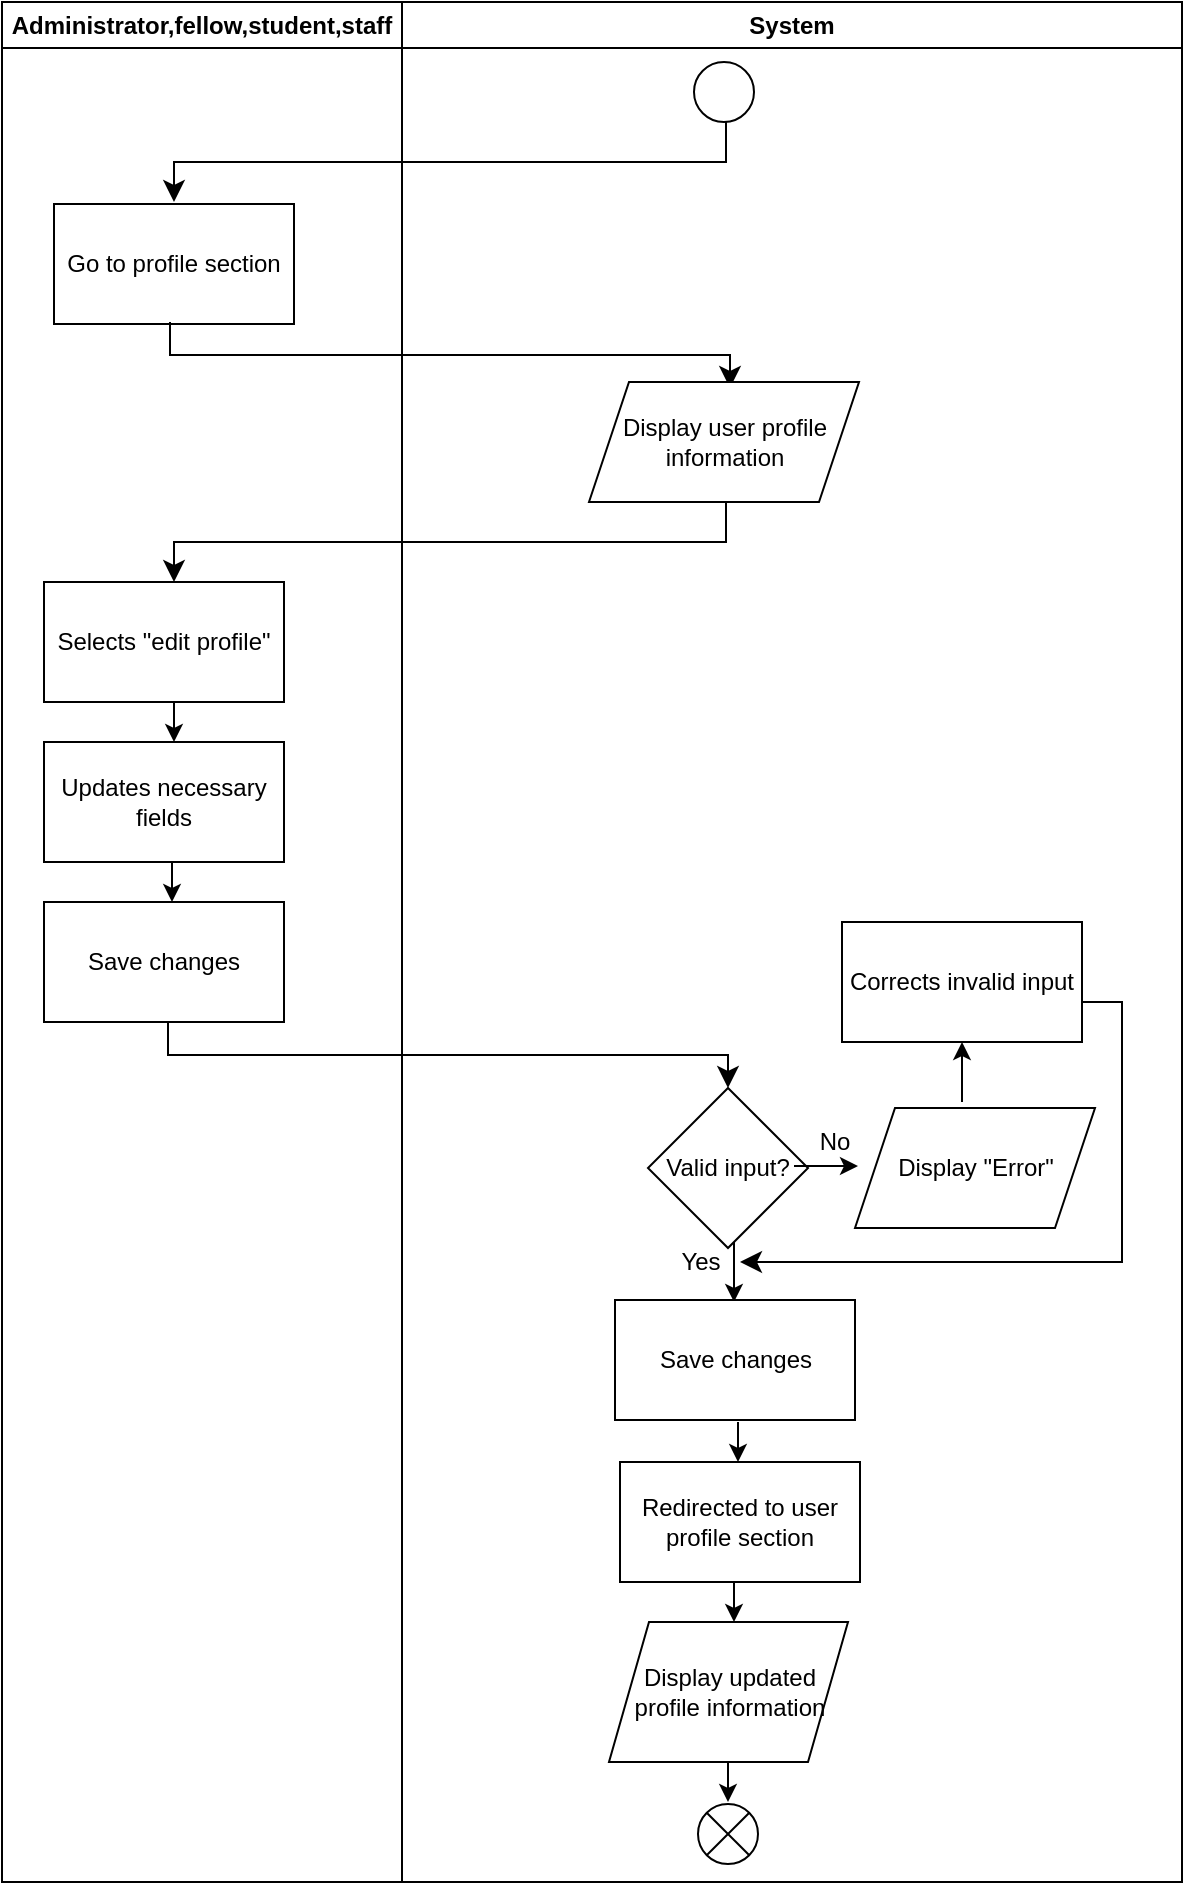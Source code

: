 <mxfile>
    <diagram id="nOPhgkY1xpx_XPXJDR4f" name="Page-1">
        <mxGraphModel dx="457" dy="725" grid="1" gridSize="10" guides="1" tooltips="1" connect="1" arrows="1" fold="1" page="1" pageScale="1" pageWidth="850" pageHeight="1100" math="0" shadow="0">
            <root>
                <mxCell id="0"/>
                <mxCell id="1" parent="0"/>
                <mxCell id="2" value="" style="ellipse;" vertex="1" parent="1">
                    <mxGeometry x="610" y="30" width="30" height="30" as="geometry"/>
                </mxCell>
                <mxCell id="3" value="" style="edgeStyle=elbowEdgeStyle;elbow=vertical;endArrow=classic;html=1;curved=0;rounded=0;endSize=8;startSize=8;" edge="1" parent="1">
                    <mxGeometry width="50" height="50" relative="1" as="geometry">
                        <mxPoint x="626" y="60" as="sourcePoint"/>
                        <mxPoint x="350" y="100" as="targetPoint"/>
                    </mxGeometry>
                </mxCell>
                <mxCell id="4" value="Go to profile section" style="rounded=0;whiteSpace=wrap;html=1;" vertex="1" parent="1">
                    <mxGeometry x="290" y="101" width="120" height="60" as="geometry"/>
                </mxCell>
                <mxCell id="5" value="" style="edgeStyle=elbowEdgeStyle;elbow=vertical;endArrow=classic;html=1;curved=0;rounded=0;endSize=8;startSize=8;" edge="1" parent="1">
                    <mxGeometry width="50" height="50" relative="1" as="geometry">
                        <mxPoint x="348" y="160" as="sourcePoint"/>
                        <mxPoint x="628" y="193" as="targetPoint"/>
                    </mxGeometry>
                </mxCell>
                <mxCell id="6" value="Display user profile information" style="shape=parallelogram;perimeter=parallelogramPerimeter;whiteSpace=wrap;html=1;fixedSize=1;" vertex="1" parent="1">
                    <mxGeometry x="557.5" y="190" width="135" height="60" as="geometry"/>
                </mxCell>
                <mxCell id="7" value="" style="edgeStyle=elbowEdgeStyle;elbow=vertical;endArrow=classic;html=1;curved=0;rounded=0;endSize=8;startSize=8;" edge="1" parent="1">
                    <mxGeometry width="50" height="50" relative="1" as="geometry">
                        <mxPoint x="626" y="250" as="sourcePoint"/>
                        <mxPoint x="350" y="290" as="targetPoint"/>
                    </mxGeometry>
                </mxCell>
                <mxCell id="8" value="Selects &quot;edit profile&quot;" style="rounded=0;whiteSpace=wrap;html=1;" vertex="1" parent="1">
                    <mxGeometry x="285" y="290" width="120" height="60" as="geometry"/>
                </mxCell>
                <mxCell id="9" value="" style="endArrow=classic;html=1;" edge="1" parent="1">
                    <mxGeometry width="50" height="50" relative="1" as="geometry">
                        <mxPoint x="350" y="350" as="sourcePoint"/>
                        <mxPoint x="350" y="370" as="targetPoint"/>
                    </mxGeometry>
                </mxCell>
                <mxCell id="10" value="Updates necessary fields" style="rounded=0;whiteSpace=wrap;html=1;" vertex="1" parent="1">
                    <mxGeometry x="285" y="370" width="120" height="60" as="geometry"/>
                </mxCell>
                <mxCell id="11" value="" style="endArrow=classic;html=1;" edge="1" parent="1">
                    <mxGeometry width="50" height="50" relative="1" as="geometry">
                        <mxPoint x="349" y="430" as="sourcePoint"/>
                        <mxPoint x="349" y="450" as="targetPoint"/>
                    </mxGeometry>
                </mxCell>
                <mxCell id="12" value="Save changes" style="rounded=0;whiteSpace=wrap;html=1;" vertex="1" parent="1">
                    <mxGeometry x="285" y="450" width="120" height="60" as="geometry"/>
                </mxCell>
                <mxCell id="13" value="" style="edgeStyle=elbowEdgeStyle;elbow=vertical;endArrow=classic;html=1;curved=0;rounded=0;endSize=8;startSize=8;" edge="1" parent="1">
                    <mxGeometry width="50" height="50" relative="1" as="geometry">
                        <mxPoint x="347" y="510" as="sourcePoint"/>
                        <mxPoint x="627" y="543" as="targetPoint"/>
                    </mxGeometry>
                </mxCell>
                <mxCell id="14" value="Valid input?" style="rhombus;whiteSpace=wrap;html=1;" vertex="1" parent="1">
                    <mxGeometry x="587" y="543" width="80" height="80" as="geometry"/>
                </mxCell>
                <mxCell id="15" value="" style="endArrow=classic;html=1;" edge="1" parent="1">
                    <mxGeometry width="50" height="50" relative="1" as="geometry">
                        <mxPoint x="630" y="620" as="sourcePoint"/>
                        <mxPoint x="630" y="650" as="targetPoint"/>
                    </mxGeometry>
                </mxCell>
                <mxCell id="16" value="Yes" style="text;html=1;align=center;verticalAlign=middle;resizable=0;points=[];autosize=1;strokeColor=none;fillColor=none;" vertex="1" parent="1">
                    <mxGeometry x="593" y="615" width="40" height="30" as="geometry"/>
                </mxCell>
                <mxCell id="17" value="Save changes" style="rounded=0;whiteSpace=wrap;html=1;" vertex="1" parent="1">
                    <mxGeometry x="570.5" y="649" width="120" height="60" as="geometry"/>
                </mxCell>
                <mxCell id="18" value="" style="endArrow=classic;html=1;" edge="1" parent="1">
                    <mxGeometry width="50" height="50" relative="1" as="geometry">
                        <mxPoint x="632" y="710" as="sourcePoint"/>
                        <mxPoint x="632" y="730" as="targetPoint"/>
                    </mxGeometry>
                </mxCell>
                <mxCell id="19" value="Redirected to user profile section" style="rounded=0;whiteSpace=wrap;html=1;" vertex="1" parent="1">
                    <mxGeometry x="573" y="730" width="120" height="60" as="geometry"/>
                </mxCell>
                <mxCell id="20" value="Display updated profile information" style="shape=parallelogram;perimeter=parallelogramPerimeter;whiteSpace=wrap;html=1;fixedSize=1;" vertex="1" parent="1">
                    <mxGeometry x="567.5" y="810" width="119.5" height="70" as="geometry"/>
                </mxCell>
                <mxCell id="21" value="" style="endArrow=classic;html=1;" edge="1" parent="1">
                    <mxGeometry width="50" height="50" relative="1" as="geometry">
                        <mxPoint x="630" y="790" as="sourcePoint"/>
                        <mxPoint x="630" y="810" as="targetPoint"/>
                    </mxGeometry>
                </mxCell>
                <mxCell id="22" value="" style="endArrow=classic;html=1;" edge="1" parent="1">
                    <mxGeometry width="50" height="50" relative="1" as="geometry">
                        <mxPoint x="627" y="880" as="sourcePoint"/>
                        <mxPoint x="627" y="900" as="targetPoint"/>
                    </mxGeometry>
                </mxCell>
                <mxCell id="23" value="" style="shape=sumEllipse;perimeter=ellipsePerimeter;whiteSpace=wrap;html=1;backgroundOutline=1;" vertex="1" parent="1">
                    <mxGeometry x="612" y="901" width="30" height="30" as="geometry"/>
                </mxCell>
                <mxCell id="24" value="Administrator,fellow,student,staff" style="swimlane;whiteSpace=wrap;html=1;" vertex="1" parent="1">
                    <mxGeometry x="264" width="200" height="940" as="geometry"/>
                </mxCell>
                <mxCell id="25" value="System" style="swimlane;whiteSpace=wrap;html=1;" vertex="1" parent="1">
                    <mxGeometry x="464" width="390" height="940" as="geometry"/>
                </mxCell>
                <mxCell id="26" value="" style="endArrow=classic;html=1;" edge="1" parent="25">
                    <mxGeometry width="50" height="50" relative="1" as="geometry">
                        <mxPoint x="196" y="582" as="sourcePoint"/>
                        <mxPoint x="228" y="582" as="targetPoint"/>
                    </mxGeometry>
                </mxCell>
                <mxCell id="29" value="" style="endArrow=classic;html=1;" edge="1" parent="25">
                    <mxGeometry width="50" height="50" relative="1" as="geometry">
                        <mxPoint x="280" y="550" as="sourcePoint"/>
                        <mxPoint x="280" y="520" as="targetPoint"/>
                    </mxGeometry>
                </mxCell>
                <mxCell id="30" value="Corrects invalid input" style="rounded=0;whiteSpace=wrap;html=1;" vertex="1" parent="25">
                    <mxGeometry x="220" y="460" width="120" height="60" as="geometry"/>
                </mxCell>
                <mxCell id="31" value="" style="edgeStyle=segmentEdgeStyle;endArrow=classic;html=1;curved=0;rounded=0;endSize=8;startSize=8;" edge="1" parent="25" target="16">
                    <mxGeometry width="50" height="50" relative="1" as="geometry">
                        <mxPoint x="340" y="500" as="sourcePoint"/>
                        <mxPoint x="390" y="450" as="targetPoint"/>
                        <Array as="points">
                            <mxPoint x="360" y="500"/>
                            <mxPoint x="360" y="630"/>
                        </Array>
                    </mxGeometry>
                </mxCell>
                <mxCell id="27" value="No" style="text;html=1;align=center;verticalAlign=middle;resizable=0;points=[];autosize=1;strokeColor=none;fillColor=none;" vertex="1" parent="1">
                    <mxGeometry x="660" y="555" width="40" height="30" as="geometry"/>
                </mxCell>
                <mxCell id="28" value="Display &quot;Error&quot;" style="shape=parallelogram;perimeter=parallelogramPerimeter;whiteSpace=wrap;html=1;fixedSize=1;" vertex="1" parent="1">
                    <mxGeometry x="690.5" y="553" width="120" height="60" as="geometry"/>
                </mxCell>
            </root>
        </mxGraphModel>
    </diagram>
</mxfile>